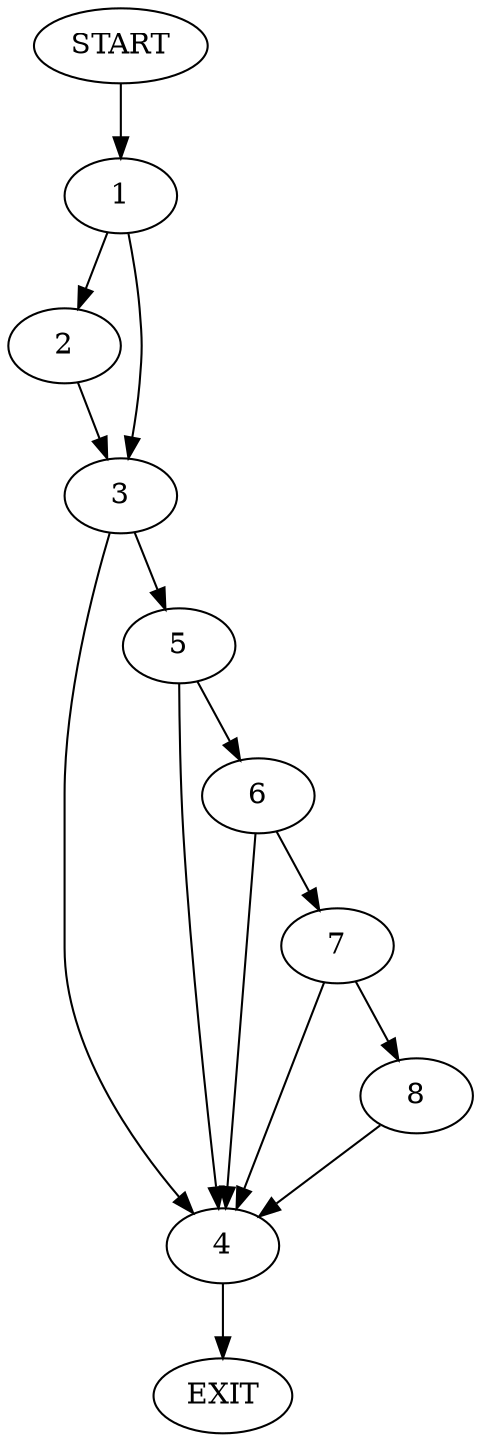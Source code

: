 digraph {
0 [label="START"]
9 [label="EXIT"]
0 -> 1
1 -> 2
1 -> 3
2 -> 3
3 -> 4
3 -> 5
4 -> 9
5 -> 6
5 -> 4
6 -> 4
6 -> 7
7 -> 4
7 -> 8
8 -> 4
}
